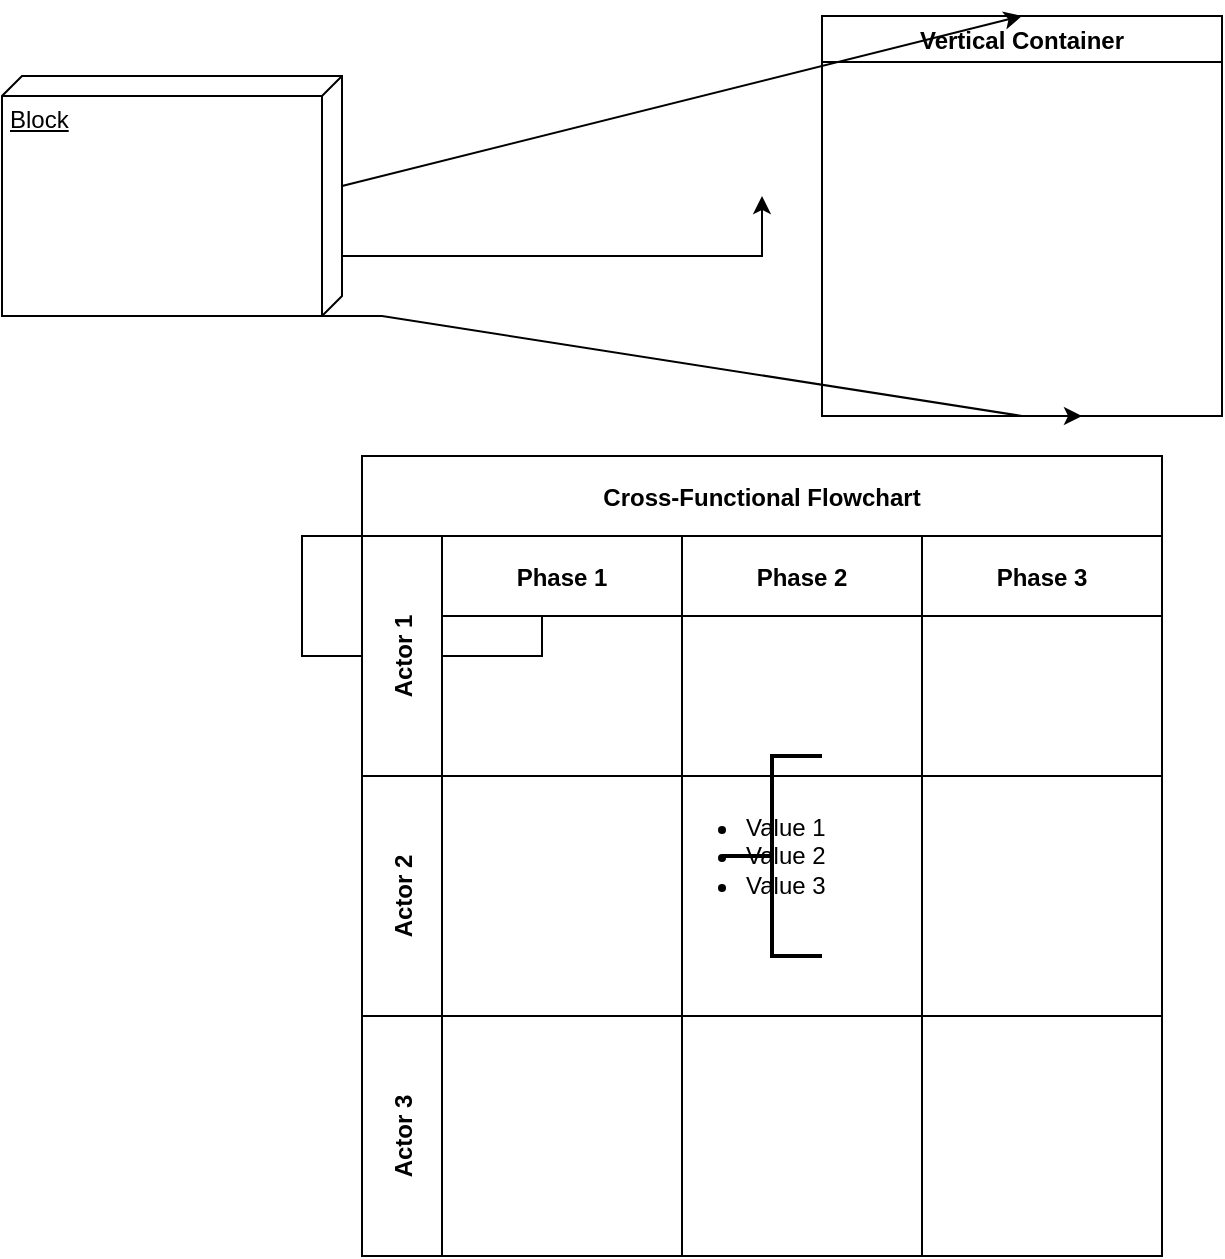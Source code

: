 <mxfile version="14.8.0" type="github"><diagram id="GbP-5vBGiwPjaq-_qQ2X" name="Page-1"><mxGraphModel dx="1550" dy="835" grid="1" gridSize="10" guides="1" tooltips="1" connect="1" arrows="1" fold="1" page="1" pageScale="1" pageWidth="827" pageHeight="1169" math="0" shadow="0"><root><mxCell id="0"/><mxCell id="1" parent="0"/><mxCell id="W7myBec8R6CAlAJGl46T-1" value="" style="rounded=0;whiteSpace=wrap;html=1;" parent="1" vertex="1"><mxGeometry x="180" y="270" width="120" height="60" as="geometry"/></mxCell><mxCell id="W7myBec8R6CAlAJGl46T-2" value="Vertical Container" style="swimlane;" parent="1" vertex="1"><mxGeometry x="440" y="10" width="200" height="200" as="geometry"/></mxCell><mxCell id="W7myBec8R6CAlAJGl46T-3" value="&lt;ul&gt;&lt;li&gt;Value 1&lt;/li&gt;&lt;li&gt;Value 2&lt;/li&gt;&lt;li&gt;Value 3&lt;/li&gt;&lt;/ul&gt;" style="text;strokeColor=none;fillColor=none;html=1;whiteSpace=wrap;verticalAlign=middle;overflow=hidden;" parent="1" vertex="1"><mxGeometry x="360" y="390" width="100" height="80" as="geometry"/></mxCell><mxCell id="W7myBec8R6CAlAJGl46T-4" value="Cross-Functional Flowchart" style="shape=table;childLayout=tableLayout;rowLines=0;columnLines=0;startSize=40;collapsible=0;recursiveResize=0;expand=0;pointerEvents=0;fontStyle=1;align=center;" parent="1" vertex="1"><mxGeometry x="210" y="230" width="400" height="400" as="geometry"/></mxCell><mxCell id="W7myBec8R6CAlAJGl46T-5" value="Actor 1" style="swimlane;horizontal=0;points=[[0,0.5],[1,0.5]];portConstraint=eastwest;startSize=40;collapsible=0;recursiveResize=0;expand=0;pointerEvents=0;fontStyle=1" parent="W7myBec8R6CAlAJGl46T-4" vertex="1"><mxGeometry y="40" width="400" height="120" as="geometry"/></mxCell><mxCell id="W7myBec8R6CAlAJGl46T-6" value="Phase 1" style="swimlane;connectable=0;startSize=40;collapsible=0;recursiveResize=0;expand=0;pointerEvents=0;" parent="W7myBec8R6CAlAJGl46T-5" vertex="1"><mxGeometry x="40" width="120" height="120" as="geometry"/></mxCell><mxCell id="W7myBec8R6CAlAJGl46T-7" value="Phase 2" style="swimlane;connectable=0;startSize=40;collapsible=0;recursiveResize=0;expand=0;pointerEvents=0;" parent="W7myBec8R6CAlAJGl46T-5" vertex="1"><mxGeometry x="160" width="120" height="120" as="geometry"/></mxCell><mxCell id="W7myBec8R6CAlAJGl46T-8" value="Phase 3" style="swimlane;connectable=0;startSize=40;collapsible=0;recursiveResize=0;expand=0;pointerEvents=0;" parent="W7myBec8R6CAlAJGl46T-5" vertex="1"><mxGeometry x="280" width="120" height="120" as="geometry"/></mxCell><mxCell id="W7myBec8R6CAlAJGl46T-9" value="Actor 2" style="swimlane;horizontal=0;points=[[0,0.5],[1,0.5]];portConstraint=eastwest;startSize=40;collapsible=0;recursiveResize=0;expand=0;pointerEvents=0;" parent="W7myBec8R6CAlAJGl46T-4" vertex="1"><mxGeometry y="160" width="400" height="120" as="geometry"/></mxCell><mxCell id="W7myBec8R6CAlAJGl46T-10" value="" style="swimlane;connectable=0;startSize=0;collapsible=0;recursiveResize=0;expand=0;pointerEvents=0;" parent="W7myBec8R6CAlAJGl46T-9" vertex="1"><mxGeometry x="40" width="120" height="120" as="geometry"/></mxCell><mxCell id="W7myBec8R6CAlAJGl46T-11" value="" style="swimlane;connectable=0;startSize=0;collapsible=0;recursiveResize=0;expand=0;pointerEvents=0;" parent="W7myBec8R6CAlAJGl46T-9" vertex="1"><mxGeometry x="160" width="120" height="120" as="geometry"/></mxCell><mxCell id="W7myBec8R6CAlAJGl46T-12" value="" style="swimlane;connectable=0;startSize=0;collapsible=0;recursiveResize=0;expand=0;pointerEvents=0;" parent="W7myBec8R6CAlAJGl46T-9" vertex="1"><mxGeometry x="280" width="120" height="120" as="geometry"/></mxCell><mxCell id="W7myBec8R6CAlAJGl46T-13" value="Actor 3" style="swimlane;horizontal=0;points=[[0,0.5],[1,0.5]];portConstraint=eastwest;startSize=40;collapsible=0;recursiveResize=0;expand=0;pointerEvents=0;" parent="W7myBec8R6CAlAJGl46T-4" vertex="1"><mxGeometry y="280" width="400" height="120" as="geometry"/></mxCell><mxCell id="W7myBec8R6CAlAJGl46T-14" value="" style="swimlane;connectable=0;startSize=0;collapsible=0;recursiveResize=0;expand=0;pointerEvents=0;" parent="W7myBec8R6CAlAJGl46T-13" vertex="1"><mxGeometry x="40" width="120" height="120" as="geometry"/></mxCell><mxCell id="W7myBec8R6CAlAJGl46T-15" value="" style="swimlane;connectable=0;startSize=0;collapsible=0;recursiveResize=0;expand=0;pointerEvents=0;" parent="W7myBec8R6CAlAJGl46T-13" vertex="1"><mxGeometry x="160" width="120" height="120" as="geometry"/></mxCell><mxCell id="W7myBec8R6CAlAJGl46T-16" value="" style="swimlane;connectable=0;startSize=0;collapsible=0;recursiveResize=0;expand=0;pointerEvents=0;" parent="W7myBec8R6CAlAJGl46T-13" vertex="1"><mxGeometry x="280" width="120" height="120" as="geometry"/></mxCell><mxCell id="W7myBec8R6CAlAJGl46T-17" value="" style="strokeWidth=2;html=1;shape=mxgraph.flowchart.annotation_2;align=left;labelPosition=right;pointerEvents=1;" parent="1" vertex="1"><mxGeometry x="390" y="380" width="50" height="100" as="geometry"/></mxCell><mxCell id="W7myBec8R6CAlAJGl46T-19" style="edgeStyle=orthogonalEdgeStyle;rounded=0;orthogonalLoop=1;jettySize=auto;html=1;" parent="1" source="W7myBec8R6CAlAJGl46T-18" edge="1"><mxGeometry relative="1" as="geometry"><mxPoint x="410" y="100" as="targetPoint"/><Array as="points"><mxPoint x="410" y="130"/></Array></mxGeometry></mxCell><mxCell id="W7myBec8R6CAlAJGl46T-20" style="edgeStyle=none;rounded=0;orthogonalLoop=1;jettySize=auto;html=1;exitX=0;exitY=0;exitDx=55;exitDy=0;exitPerimeter=0;entryX=0.5;entryY=0;entryDx=0;entryDy=0;" parent="1" source="W7myBec8R6CAlAJGl46T-18" target="W7myBec8R6CAlAJGl46T-2" edge="1"><mxGeometry relative="1" as="geometry"/></mxCell><mxCell id="W7myBec8R6CAlAJGl46T-21" style="edgeStyle=entityRelationEdgeStyle;rounded=0;orthogonalLoop=1;jettySize=auto;html=1;exitX=0;exitY=0;exitDx=120;exitDy=10;exitPerimeter=0;" parent="1" source="W7myBec8R6CAlAJGl46T-18" edge="1"><mxGeometry relative="1" as="geometry"><mxPoint x="570" y="210" as="targetPoint"/></mxGeometry></mxCell><mxCell id="W7myBec8R6CAlAJGl46T-18" value="Block" style="verticalAlign=top;align=left;spacingTop=8;spacingLeft=2;spacingRight=12;shape=cube;size=10;direction=south;fontStyle=4;html=1;" parent="1" vertex="1"><mxGeometry x="30" y="40" width="170" height="120" as="geometry"/></mxCell></root></mxGraphModel></diagram></mxfile>